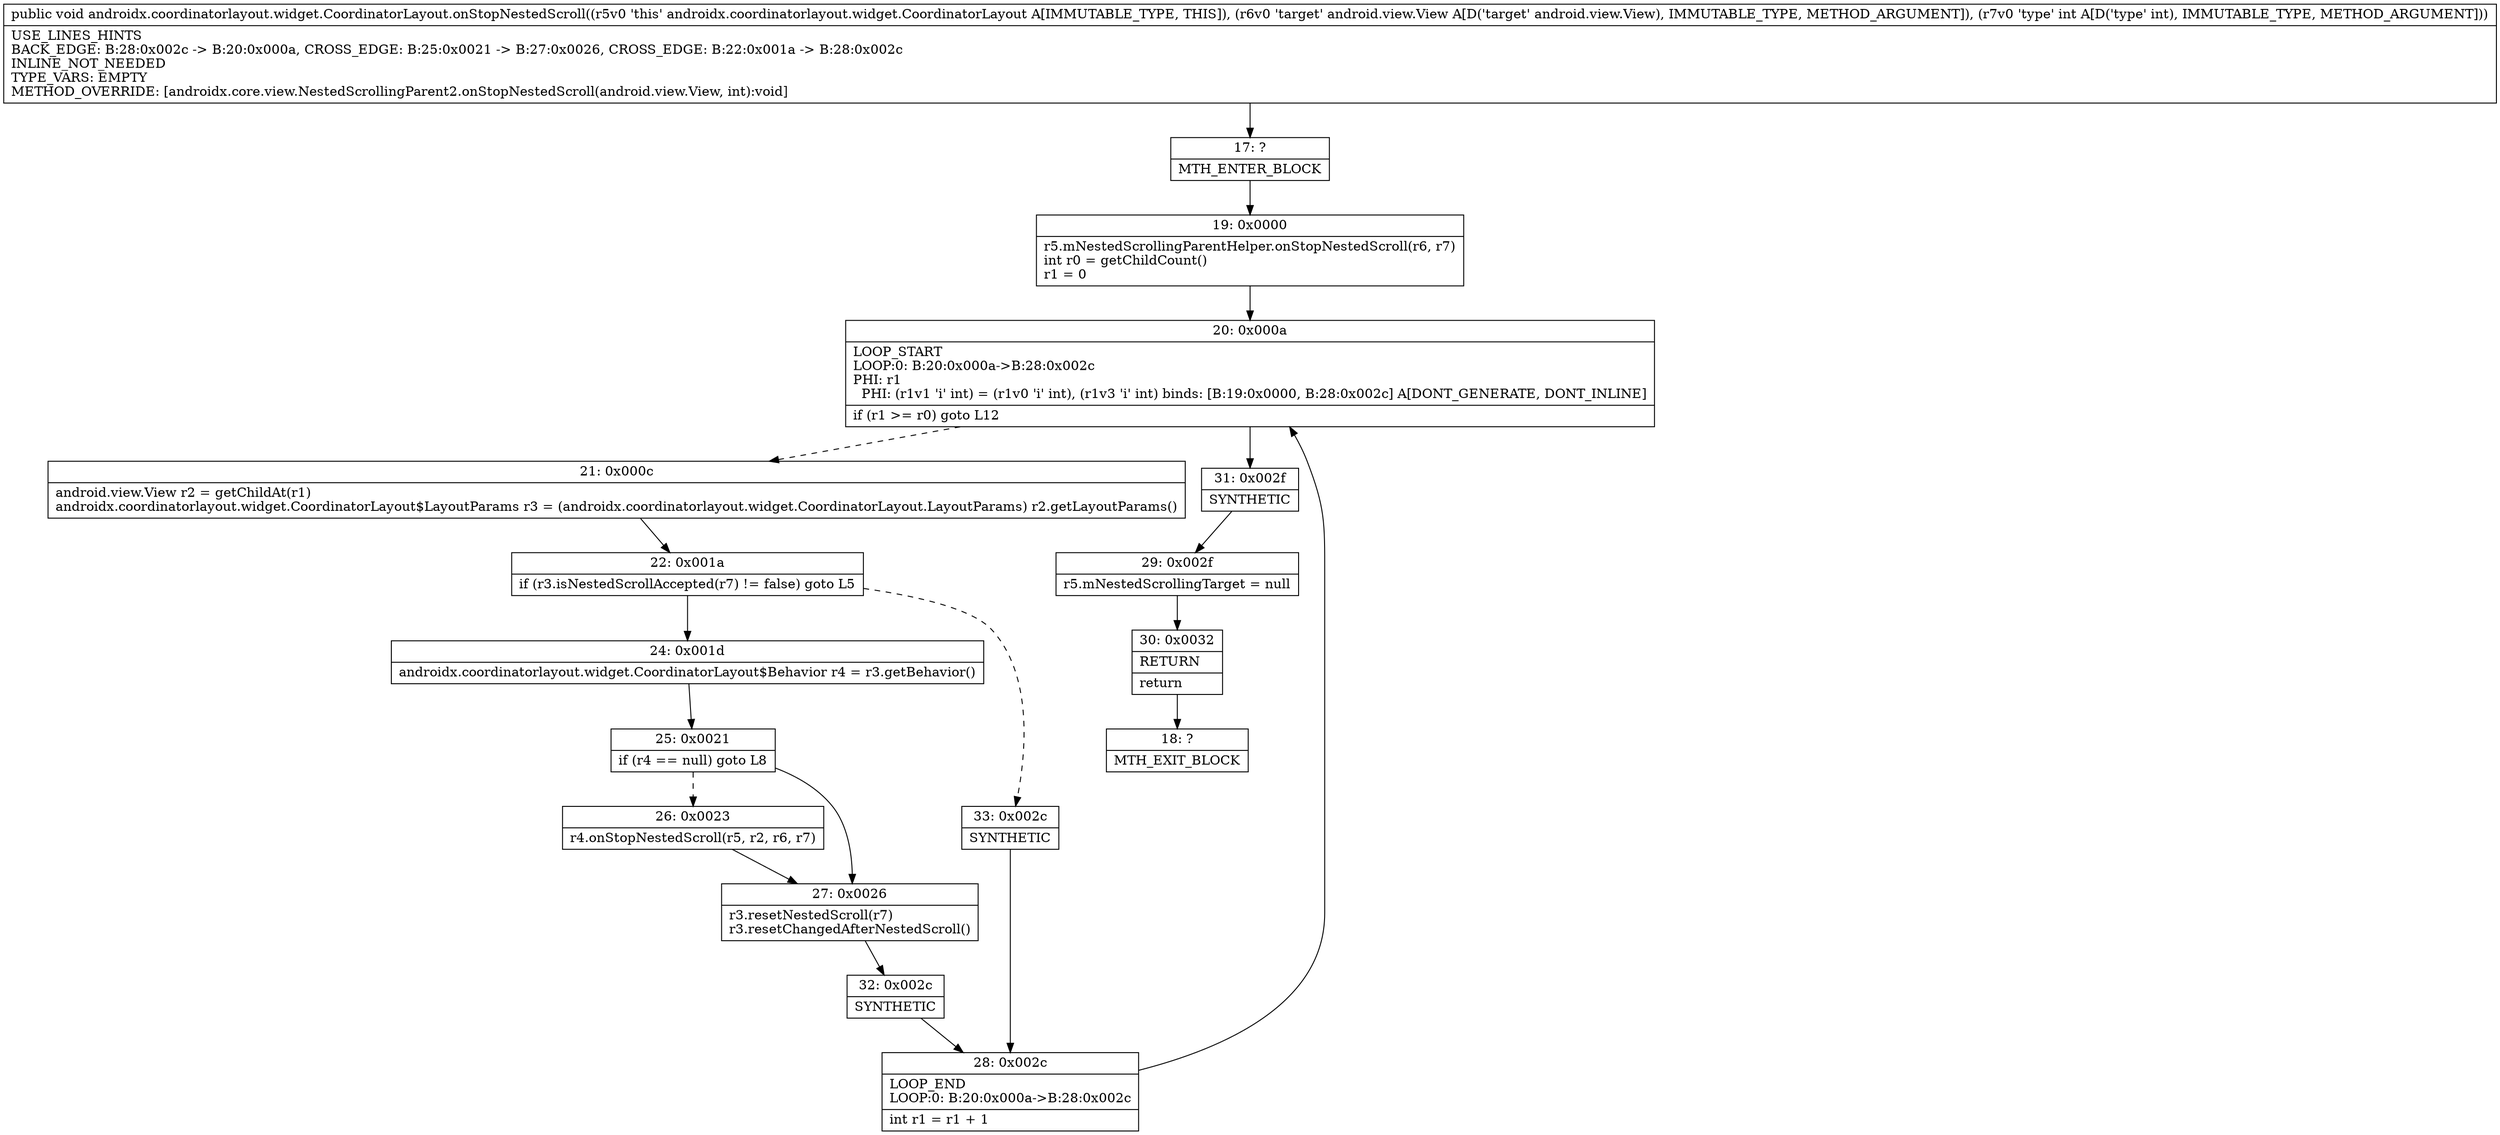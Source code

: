 digraph "CFG forandroidx.coordinatorlayout.widget.CoordinatorLayout.onStopNestedScroll(Landroid\/view\/View;I)V" {
Node_17 [shape=record,label="{17\:\ ?|MTH_ENTER_BLOCK\l}"];
Node_19 [shape=record,label="{19\:\ 0x0000|r5.mNestedScrollingParentHelper.onStopNestedScroll(r6, r7)\lint r0 = getChildCount()\lr1 = 0\l}"];
Node_20 [shape=record,label="{20\:\ 0x000a|LOOP_START\lLOOP:0: B:20:0x000a\-\>B:28:0x002c\lPHI: r1 \l  PHI: (r1v1 'i' int) = (r1v0 'i' int), (r1v3 'i' int) binds: [B:19:0x0000, B:28:0x002c] A[DONT_GENERATE, DONT_INLINE]\l|if (r1 \>= r0) goto L12\l}"];
Node_21 [shape=record,label="{21\:\ 0x000c|android.view.View r2 = getChildAt(r1)\landroidx.coordinatorlayout.widget.CoordinatorLayout$LayoutParams r3 = (androidx.coordinatorlayout.widget.CoordinatorLayout.LayoutParams) r2.getLayoutParams()\l}"];
Node_22 [shape=record,label="{22\:\ 0x001a|if (r3.isNestedScrollAccepted(r7) != false) goto L5\l}"];
Node_24 [shape=record,label="{24\:\ 0x001d|androidx.coordinatorlayout.widget.CoordinatorLayout$Behavior r4 = r3.getBehavior()\l}"];
Node_25 [shape=record,label="{25\:\ 0x0021|if (r4 == null) goto L8\l}"];
Node_26 [shape=record,label="{26\:\ 0x0023|r4.onStopNestedScroll(r5, r2, r6, r7)\l}"];
Node_27 [shape=record,label="{27\:\ 0x0026|r3.resetNestedScroll(r7)\lr3.resetChangedAfterNestedScroll()\l}"];
Node_32 [shape=record,label="{32\:\ 0x002c|SYNTHETIC\l}"];
Node_28 [shape=record,label="{28\:\ 0x002c|LOOP_END\lLOOP:0: B:20:0x000a\-\>B:28:0x002c\l|int r1 = r1 + 1\l}"];
Node_33 [shape=record,label="{33\:\ 0x002c|SYNTHETIC\l}"];
Node_31 [shape=record,label="{31\:\ 0x002f|SYNTHETIC\l}"];
Node_29 [shape=record,label="{29\:\ 0x002f|r5.mNestedScrollingTarget = null\l}"];
Node_30 [shape=record,label="{30\:\ 0x0032|RETURN\l|return\l}"];
Node_18 [shape=record,label="{18\:\ ?|MTH_EXIT_BLOCK\l}"];
MethodNode[shape=record,label="{public void androidx.coordinatorlayout.widget.CoordinatorLayout.onStopNestedScroll((r5v0 'this' androidx.coordinatorlayout.widget.CoordinatorLayout A[IMMUTABLE_TYPE, THIS]), (r6v0 'target' android.view.View A[D('target' android.view.View), IMMUTABLE_TYPE, METHOD_ARGUMENT]), (r7v0 'type' int A[D('type' int), IMMUTABLE_TYPE, METHOD_ARGUMENT]))  | USE_LINES_HINTS\lBACK_EDGE: B:28:0x002c \-\> B:20:0x000a, CROSS_EDGE: B:25:0x0021 \-\> B:27:0x0026, CROSS_EDGE: B:22:0x001a \-\> B:28:0x002c\lINLINE_NOT_NEEDED\lTYPE_VARS: EMPTY\lMETHOD_OVERRIDE: [androidx.core.view.NestedScrollingParent2.onStopNestedScroll(android.view.View, int):void]\l}"];
MethodNode -> Node_17;Node_17 -> Node_19;
Node_19 -> Node_20;
Node_20 -> Node_21[style=dashed];
Node_20 -> Node_31;
Node_21 -> Node_22;
Node_22 -> Node_24;
Node_22 -> Node_33[style=dashed];
Node_24 -> Node_25;
Node_25 -> Node_26[style=dashed];
Node_25 -> Node_27;
Node_26 -> Node_27;
Node_27 -> Node_32;
Node_32 -> Node_28;
Node_28 -> Node_20;
Node_33 -> Node_28;
Node_31 -> Node_29;
Node_29 -> Node_30;
Node_30 -> Node_18;
}

